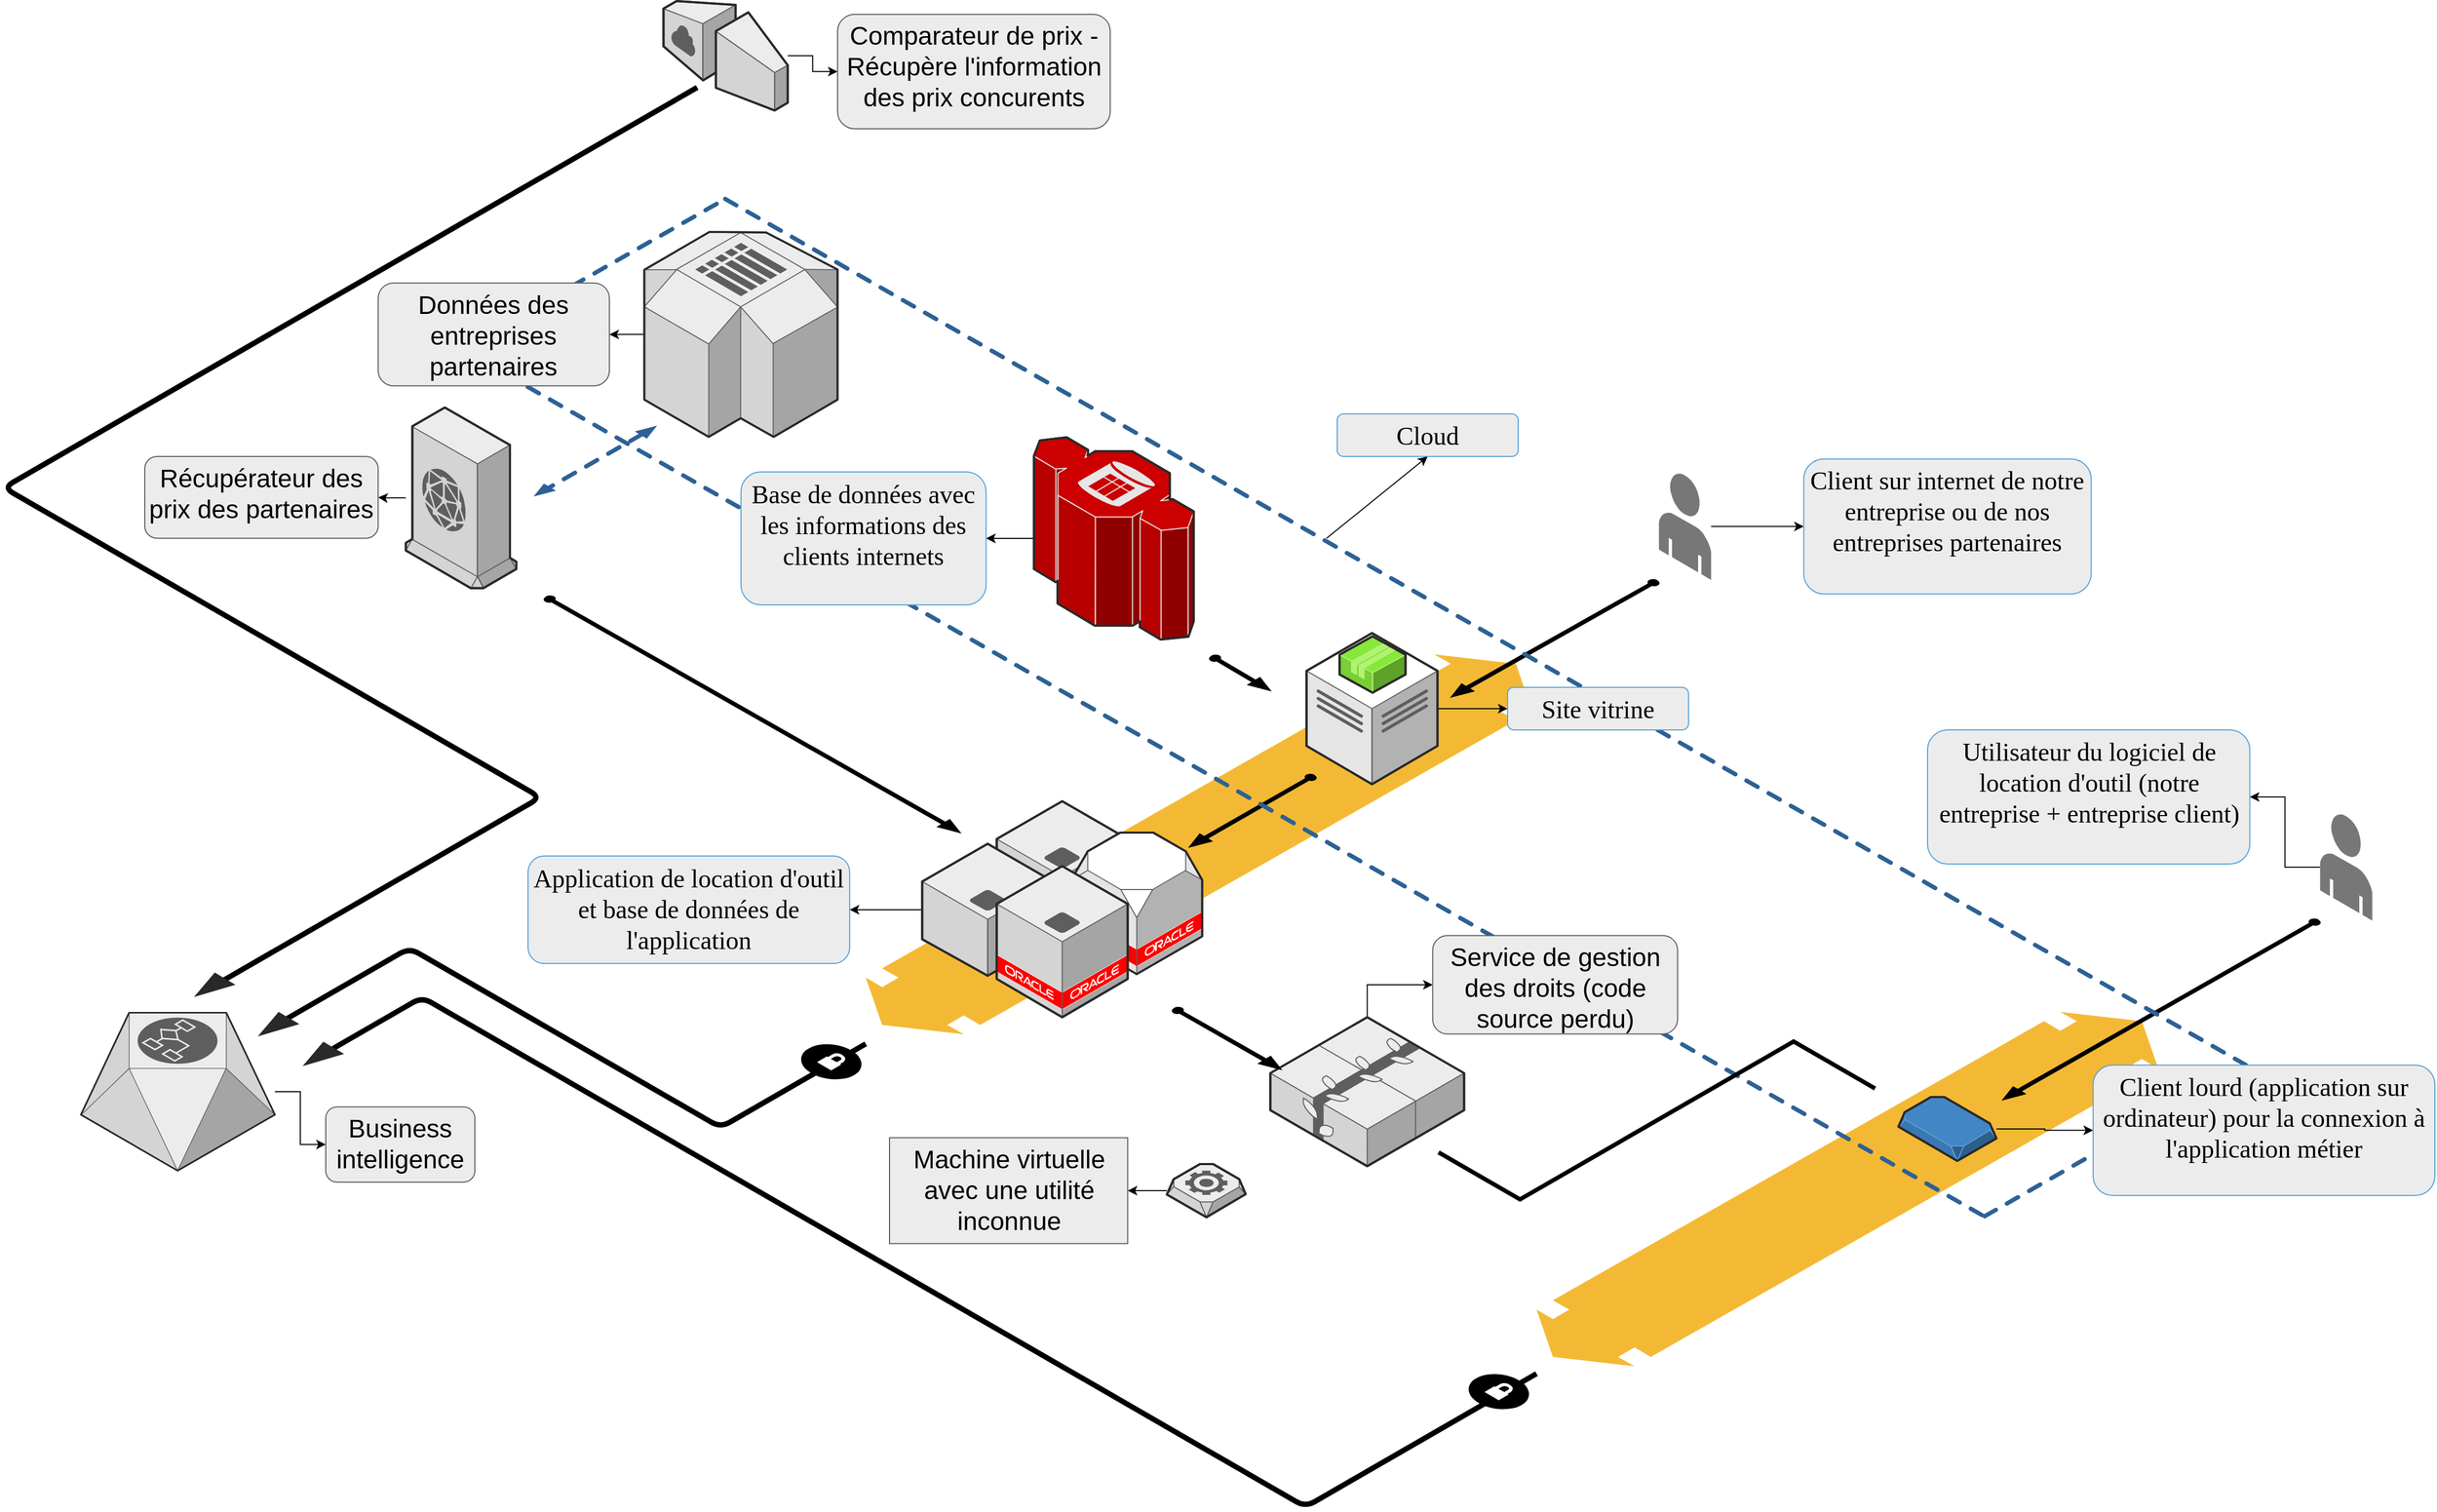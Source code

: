<mxfile version="22.1.18" type="github">
  <diagram name="Page-1" id="zQsdM3DyeJnqzr6DKcjN">
    <mxGraphModel dx="2625" dy="1415" grid="1" gridSize="10" guides="1" tooltips="1" connect="1" arrows="1" fold="1" page="1" pageScale="1" pageWidth="827" pageHeight="1169" math="0" shadow="0">
      <root>
        <mxCell id="0" />
        <mxCell id="1" parent="0" />
        <mxCell id="7_rvq_ozclFMB2NRb6k--53" value="" style="verticalLabelPosition=bottom;html=1;verticalAlign=top;strokeWidth=1;dashed=0;shape=mxgraph.aws3d.flatDoubleEdge;fillColor=#000000;aspect=fixed;rounded=1;shadow=0;comic=0;fontFamily=Verdana;fontSize=12;flipV=1;" vertex="1" parent="1">
          <mxGeometry x="1497.2" y="1030" width="584" height="333" as="geometry" />
        </mxCell>
        <mxCell id="7_rvq_ozclFMB2NRb6k--54" value="" style="verticalLabelPosition=bottom;html=1;verticalAlign=top;strokeWidth=1;dashed=0;shape=mxgraph.aws3d.flatDoubleEdge;fillColor=#000000;aspect=fixed;rounded=1;shadow=0;comic=0;fontFamily=Verdana;fontSize=12;flipV=1;" vertex="1" parent="1">
          <mxGeometry x="867.2" y="694" width="626" height="357" as="geometry" />
        </mxCell>
        <mxCell id="7_rvq_ozclFMB2NRb6k--55" value="" style="edgeStyle=isometricEdgeStyle;endArrow=none;html=1;labelBackgroundColor=none;strokeWidth=5;fontFamily=Verdana;fontSize=12;entryX=0.729;entryY=0.79;entryDx=0;entryDy=0;entryPerimeter=0;strokeColor=default;" edge="1" parent="1" target="7_rvq_ozclFMB2NRb6k--59">
          <mxGeometry width="50" height="100" relative="1" as="geometry">
            <mxPoint x="247.2" y="1010" as="sourcePoint" />
            <mxPoint x="157.2" y="770" as="targetPoint" />
            <Array as="points">
              <mxPoint x="270" y="660" />
            </Array>
          </mxGeometry>
        </mxCell>
        <mxCell id="7_rvq_ozclFMB2NRb6k--56" value="" style="edgeStyle=isometricEdgeStyle;endArrow=none;html=1;labelBackgroundColor=none;strokeColor=#000000;strokeWidth=5;fontFamily=Verdana;fontSize=12" edge="1" parent="1">
          <mxGeometry width="50" height="100" relative="1" as="geometry">
            <mxPoint x="317.2" y="1040" as="sourcePoint" />
            <mxPoint x="867.2" y="1060" as="targetPoint" />
            <Array as="points">
              <mxPoint x="577.2" y="1050" />
            </Array>
          </mxGeometry>
        </mxCell>
        <mxCell id="7_rvq_ozclFMB2NRb6k--113" value="" style="edgeStyle=orthogonalEdgeStyle;rounded=0;orthogonalLoop=1;jettySize=auto;html=1;" edge="1" parent="1" source="7_rvq_ozclFMB2NRb6k--57" target="7_rvq_ozclFMB2NRb6k--112">
          <mxGeometry relative="1" as="geometry" />
        </mxCell>
        <mxCell id="7_rvq_ozclFMB2NRb6k--57" value="" style="verticalLabelPosition=bottom;html=1;verticalAlign=top;strokeWidth=1;dashed=0;shape=mxgraph.aws3d.workflowService;fillColor=#ECECEC;strokeColor=#5E5E5E;aspect=fixed;rounded=1;shadow=0;comic=0;fontSize=12" vertex="1" parent="1">
          <mxGeometry x="130" y="1030.8" width="182.2" height="148.4" as="geometry" />
        </mxCell>
        <mxCell id="7_rvq_ozclFMB2NRb6k--115" value="" style="edgeStyle=orthogonalEdgeStyle;rounded=0;orthogonalLoop=1;jettySize=auto;html=1;" edge="1" parent="1" source="7_rvq_ozclFMB2NRb6k--58" target="7_rvq_ozclFMB2NRb6k--114">
          <mxGeometry relative="1" as="geometry" />
        </mxCell>
        <mxCell id="7_rvq_ozclFMB2NRb6k--58" value="" style="verticalLabelPosition=bottom;html=1;verticalAlign=top;strokeWidth=1;dashed=0;shape=mxgraph.aws3d.cloudfront;fillColor=#ECECEC;strokeColor=#5E5E5E;aspect=fixed;rounded=1;shadow=0;comic=0;fontSize=12" vertex="1" parent="1">
          <mxGeometry x="435.2" y="462" width="103.8" height="169.8" as="geometry" />
        </mxCell>
        <mxCell id="7_rvq_ozclFMB2NRb6k--92" value="" style="edgeStyle=orthogonalEdgeStyle;rounded=0;orthogonalLoop=1;jettySize=auto;html=1;" edge="1" parent="1" source="7_rvq_ozclFMB2NRb6k--59" target="7_rvq_ozclFMB2NRb6k--91">
          <mxGeometry relative="1" as="geometry" />
        </mxCell>
        <mxCell id="7_rvq_ozclFMB2NRb6k--59" value="" style="verticalLabelPosition=bottom;html=1;verticalAlign=top;strokeWidth=1;dashed=0;shape=mxgraph.aws3d.internetGateway;fillColor=#ECECEC;strokeColor=#5E5E5E;aspect=fixed;rounded=1;shadow=0;comic=0;fontSize=12;flipH=1;flipV=0;" vertex="1" parent="1">
          <mxGeometry x="677.2" y="80" width="116.7" height="102.8" as="geometry" />
        </mxCell>
        <mxCell id="7_rvq_ozclFMB2NRb6k--109" value="" style="edgeStyle=orthogonalEdgeStyle;rounded=0;orthogonalLoop=1;jettySize=auto;html=1;" edge="1" parent="1" source="7_rvq_ozclFMB2NRb6k--60" target="7_rvq_ozclFMB2NRb6k--108">
          <mxGeometry relative="1" as="geometry" />
        </mxCell>
        <mxCell id="7_rvq_ozclFMB2NRb6k--60" value="" style="verticalLabelPosition=bottom;html=1;verticalAlign=top;strokeWidth=1;dashed=0;shape=mxgraph.aws3d.redshift;fillColor=#CC0000;strokeColor=#E6E6E6;aspect=fixed;rounded=1;shadow=0;comic=0;fontSize=12" vertex="1" parent="1">
          <mxGeometry x="1025.2" y="490" width="150" height="190" as="geometry" />
        </mxCell>
        <mxCell id="7_rvq_ozclFMB2NRb6k--117" value="" style="edgeStyle=orthogonalEdgeStyle;rounded=0;orthogonalLoop=1;jettySize=auto;html=1;" edge="1" parent="1" source="7_rvq_ozclFMB2NRb6k--61" target="7_rvq_ozclFMB2NRb6k--116">
          <mxGeometry relative="1" as="geometry" />
        </mxCell>
        <mxCell id="7_rvq_ozclFMB2NRb6k--61" value="" style="verticalLabelPosition=bottom;html=1;verticalAlign=top;strokeWidth=1;dashed=0;shape=mxgraph.aws3d.simpleDb2;fillColor=#ECECEC;strokeColor=#5E5E5E;aspect=fixed;rounded=1;shadow=0;comic=0;fontSize=12" vertex="1" parent="1">
          <mxGeometry x="659.2" y="297" width="181.5" height="192.6" as="geometry" />
        </mxCell>
        <mxCell id="7_rvq_ozclFMB2NRb6k--62" value="" style="verticalLabelPosition=bottom;html=1;verticalAlign=top;strokeWidth=1;dashed=0;shape=mxgraph.aws3d.application_server;fillColor=#ECECEC;strokeColor=#5E5E5E;aspect=fixed;rounded=1;shadow=0;comic=0;fontSize=12" vertex="1" parent="1">
          <mxGeometry x="990.2" y="832" width="123" height="124" as="geometry" />
        </mxCell>
        <mxCell id="7_rvq_ozclFMB2NRb6k--111" style="edgeStyle=orthogonalEdgeStyle;rounded=0;orthogonalLoop=1;jettySize=auto;html=1;" edge="1" parent="1" source="7_rvq_ozclFMB2NRb6k--63" target="7_rvq_ozclFMB2NRb6k--110">
          <mxGeometry relative="1" as="geometry" />
        </mxCell>
        <mxCell id="7_rvq_ozclFMB2NRb6k--63" value="" style="verticalLabelPosition=bottom;html=1;verticalAlign=top;strokeWidth=1;dashed=0;shape=mxgraph.aws3d.application_server;fillColor=#ECECEC;strokeColor=#5E5E5E;aspect=fixed;rounded=1;shadow=0;comic=0;fontSize=12" vertex="1" parent="1">
          <mxGeometry x="920.2" y="872" width="123" height="124" as="geometry" />
        </mxCell>
        <mxCell id="7_rvq_ozclFMB2NRb6k--122" style="edgeStyle=orthogonalEdgeStyle;rounded=0;orthogonalLoop=1;jettySize=auto;html=1;entryX=0;entryY=0.5;entryDx=0;entryDy=0;" edge="1" parent="1" source="7_rvq_ozclFMB2NRb6k--64" target="7_rvq_ozclFMB2NRb6k--95">
          <mxGeometry relative="1" as="geometry" />
        </mxCell>
        <mxCell id="7_rvq_ozclFMB2NRb6k--64" value="" style="verticalLabelPosition=bottom;html=1;verticalAlign=top;strokeWidth=1;dashed=0;shape=mxgraph.aws3d.elasticBeanstalk;fillColor=#ECECEC;strokeColor=#5E5E5E;aspect=fixed;rounded=1;shadow=0;comic=0;fontSize=12" vertex="1" parent="1">
          <mxGeometry x="1247.2" y="1035" width="182" height="140" as="geometry" />
        </mxCell>
        <mxCell id="7_rvq_ozclFMB2NRb6k--107" style="edgeStyle=orthogonalEdgeStyle;rounded=0;orthogonalLoop=1;jettySize=auto;html=1;" edge="1" parent="1" source="7_rvq_ozclFMB2NRb6k--65" target="7_rvq_ozclFMB2NRb6k--106">
          <mxGeometry relative="1" as="geometry" />
        </mxCell>
        <mxCell id="7_rvq_ozclFMB2NRb6k--65" value="" style="verticalLabelPosition=bottom;html=1;verticalAlign=top;strokeWidth=1;dashed=0;shape=mxgraph.aws3d.dataCenter;fillColor=#ffffff;strokeColor=#5E5E5E;aspect=fixed;rounded=1;shadow=0;comic=0;fontSize=12" vertex="1" parent="1">
          <mxGeometry x="1281.2" y="674" width="123" height="142" as="geometry" />
        </mxCell>
        <mxCell id="7_rvq_ozclFMB2NRb6k--66" value="" style="verticalLabelPosition=bottom;html=1;verticalAlign=top;strokeWidth=1;dashed=0;shape=mxgraph.aws3d.application2;fillColor=#86E83A;strokeColor=#B0F373;aspect=fixed;rounded=1;shadow=0;comic=0;fontSize=12" vertex="1" parent="1">
          <mxGeometry x="1312.2" y="677" width="62" height="53" as="geometry" />
        </mxCell>
        <mxCell id="7_rvq_ozclFMB2NRb6k--67" value="" style="verticalLabelPosition=bottom;html=1;verticalAlign=top;strokeWidth=1;dashed=0;shape=mxgraph.aws3d.arrowhead;aspect=fixed;rounded=1;shadow=0;comic=0;fillColor=none;fontFamily=Verdana;fontSize=12;fontColor=#000000;flipV=1;" vertex="1" parent="1">
          <mxGeometry x="236.2" y="993" width="39" height="23" as="geometry" />
        </mxCell>
        <mxCell id="7_rvq_ozclFMB2NRb6k--68" value="" style="verticalLabelPosition=bottom;html=1;verticalAlign=top;strokeWidth=1;dashed=0;shape=mxgraph.aws3d.arrowhead;aspect=fixed;rounded=1;shadow=0;comic=0;fillColor=none;fontFamily=Verdana;fontSize=12;fontColor=#000000;flipV=1;" vertex="1" parent="1">
          <mxGeometry x="296.2" y="1030" width="39" height="23" as="geometry" />
        </mxCell>
        <mxCell id="7_rvq_ozclFMB2NRb6k--69" value="" style="verticalLabelPosition=bottom;html=1;verticalAlign=top;strokeWidth=1;dashed=0;shape=mxgraph.aws3d.dashedEdgeDouble;fillColor=#000000;aspect=fixed;rounded=1;shadow=0;comic=0;fontFamily=Verdana;fontSize=12;flipV=1;" vertex="1" parent="1">
          <mxGeometry x="555.2" y="479" width="116" height="66.67" as="geometry" />
        </mxCell>
        <mxCell id="7_rvq_ozclFMB2NRb6k--70" value="" style="verticalLabelPosition=bottom;html=1;verticalAlign=top;strokeWidth=1;dashed=0;shape=mxgraph.aws3d.arrowSE;fillColor=#000000;aspect=fixed;rounded=1;shadow=0;comic=0;fontFamily=Verdana;fontSize=12" vertex="1" parent="1">
          <mxGeometry x="1190.2" y="695" width="57" height="33" as="geometry" />
        </mxCell>
        <mxCell id="7_rvq_ozclFMB2NRb6k--71" value="" style="verticalLabelPosition=bottom;html=1;verticalAlign=top;strokeWidth=1;dashed=0;shape=mxgraph.aws3d.arrowSW;fillColor=#000000;aspect=fixed;rounded=1;shadow=0;comic=0;fontFamily=Verdana;fontSize=12" vertex="1" parent="1">
          <mxGeometry x="1417.2" y="624" width="195" height="110" as="geometry" />
        </mxCell>
        <mxCell id="7_rvq_ozclFMB2NRb6k--72" value="" style="verticalLabelPosition=bottom;html=1;verticalAlign=top;strokeWidth=1;dashed=0;shape=mxgraph.aws3d.arrowSW;fillColor=#000000;aspect=fixed;rounded=1;shadow=0;comic=0;fontFamily=Verdana;fontSize=12" vertex="1" parent="1">
          <mxGeometry x="1171.2" y="807" width="119" height="68" as="geometry" />
        </mxCell>
        <mxCell id="7_rvq_ozclFMB2NRb6k--73" value="" style="verticalLabelPosition=bottom;html=1;verticalAlign=top;strokeWidth=1;dashed=0;shape=mxgraph.aws3d.arrowSE;fillColor=#000000;aspect=fixed;rounded=1;shadow=0;comic=0;fontFamily=Verdana;fontSize=12" vertex="1" parent="1">
          <mxGeometry x="565.2" y="639.4" width="390.59" height="222.1" as="geometry" />
        </mxCell>
        <mxCell id="7_rvq_ozclFMB2NRb6k--98" value="" style="edgeStyle=orthogonalEdgeStyle;rounded=0;orthogonalLoop=1;jettySize=auto;html=1;" edge="1" parent="1" source="7_rvq_ozclFMB2NRb6k--74" target="7_rvq_ozclFMB2NRb6k--97">
          <mxGeometry relative="1" as="geometry" />
        </mxCell>
        <mxCell id="7_rvq_ozclFMB2NRb6k--74" value="" style="verticalLabelPosition=bottom;html=1;verticalAlign=top;strokeWidth=1;dashed=0;shape=mxgraph.aws3d.snapshot;fillColor=#4286c5;strokeColor=#57A2D8;aspect=fixed;rounded=1;shadow=0;comic=0;fontFamily=Verdana;fontSize=12" vertex="1" parent="1">
          <mxGeometry x="1837.2" y="1110" width="92" height="60" as="geometry" />
        </mxCell>
        <mxCell id="7_rvq_ozclFMB2NRb6k--75" value="" style="verticalLabelPosition=bottom;html=1;verticalAlign=top;strokeWidth=1;dashed=0;shape=mxgraph.aws3d.arrowSW;fillColor=#000000;aspect=fixed;rounded=1;shadow=0;comic=0;fontFamily=Verdana;fontSize=12" vertex="1" parent="1">
          <mxGeometry x="1935.2" y="943" width="298" height="169.59" as="geometry" />
        </mxCell>
        <mxCell id="7_rvq_ozclFMB2NRb6k--76" value="" style="verticalLabelPosition=bottom;html=1;verticalAlign=top;strokeWidth=1;dashed=0;shape=mxgraph.aws3d.dashedArrowlessEdge;aspect=fixed;rounded=1;shadow=0;comic=0;fontFamily=Verdana;fontSize=12" vertex="1" parent="1">
          <mxGeometry x="735.2" y="266" width="1432" height="816" as="geometry" />
        </mxCell>
        <mxCell id="7_rvq_ozclFMB2NRb6k--77" value="" style="verticalLabelPosition=bottom;html=1;verticalAlign=top;strokeWidth=1;dashed=0;shape=mxgraph.aws3d.dashedArrowlessEdge;aspect=fixed;rounded=1;shadow=0;comic=0;fontFamily=Verdana;fontSize=12" vertex="1" parent="1">
          <mxGeometry x="487.2" y="407" width="1432" height="816" as="geometry" />
        </mxCell>
        <mxCell id="7_rvq_ozclFMB2NRb6k--78" value="" style="verticalLabelPosition=bottom;html=1;verticalAlign=top;strokeWidth=1;dashed=0;shape=mxgraph.aws3d.dashedArrowlessEdge;fillColor=#000000;aspect=fixed;rounded=1;shadow=0;comic=0;fontFamily=Verdana;fontSize=12;fontColor=#000000;flipV=1;" vertex="1" parent="1">
          <mxGeometry x="487.2" y="266" width="248" height="141" as="geometry" />
        </mxCell>
        <mxCell id="7_rvq_ozclFMB2NRb6k--79" value="" style="verticalLabelPosition=bottom;html=1;verticalAlign=top;strokeWidth=1;dashed=0;shape=mxgraph.aws3d.dashedArrowlessEdge;aspect=fixed;rounded=1;shadow=0;comic=0;fontFamily=Verdana;fontSize=12;flipV=1;" vertex="1" parent="1">
          <mxGeometry x="1918.2" y="1080" width="249" height="142" as="geometry" />
        </mxCell>
        <mxCell id="7_rvq_ozclFMB2NRb6k--80" value="" style="verticalLabelPosition=bottom;html=1;verticalAlign=top;strokeWidth=1;dashed=0;shape=mxgraph.aws3d.secureConnection;fillColor=#000000;strokeColor=#ffffff;aspect=fixed;rounded=1;shadow=0;comic=0;fontSize=12" vertex="1" parent="1">
          <mxGeometry x="806.2" y="1060" width="57.0" height="34" as="geometry" />
        </mxCell>
        <mxCell id="7_rvq_ozclFMB2NRb6k--81" value="" style="edgeStyle=isometricEdgeStyle;endArrow=none;html=1;labelBackgroundColor=none;strokeWidth=5;fontFamily=Verdana;fontSize=12" edge="1" parent="1">
          <mxGeometry width="50" height="100" relative="1" as="geometry">
            <mxPoint x="357.2" y="1070" as="sourcePoint" />
            <mxPoint x="1497.2" y="1370" as="targetPoint" />
            <Array as="points">
              <mxPoint x="890" y="1270" />
            </Array>
          </mxGeometry>
        </mxCell>
        <mxCell id="7_rvq_ozclFMB2NRb6k--82" value="" style="verticalLabelPosition=bottom;html=1;verticalAlign=top;strokeWidth=1;dashed=0;shape=mxgraph.aws3d.arrowhead;aspect=fixed;rounded=1;shadow=0;comic=0;fillColor=none;fontFamily=Verdana;fontSize=12;fontColor=#000000;flipV=1;" vertex="1" parent="1">
          <mxGeometry x="338.2" y="1058" width="39" height="23" as="geometry" />
        </mxCell>
        <mxCell id="7_rvq_ozclFMB2NRb6k--83" value="" style="verticalLabelPosition=bottom;html=1;verticalAlign=top;strokeWidth=1;dashed=0;shape=mxgraph.aws3d.secureConnection;fillColor=#000000;strokeColor=#ffffff;aspect=fixed;rounded=1;shadow=0;comic=0;fontSize=12" vertex="1" parent="1">
          <mxGeometry x="1433.2" y="1370" width="57.0" height="34" as="geometry" />
        </mxCell>
        <mxCell id="7_rvq_ozclFMB2NRb6k--84" value="" style="endArrow=none;html=1;rounded=0;strokeWidth=4;edgeStyle=isometricEdgeStyle;elbow=vertical;" edge="1" parent="1">
          <mxGeometry width="50" height="50" relative="1" as="geometry">
            <mxPoint x="1815.2" y="1102" as="sourcePoint" />
            <mxPoint x="1405.2" y="1162" as="targetPoint" />
          </mxGeometry>
        </mxCell>
        <mxCell id="7_rvq_ozclFMB2NRb6k--85" value="" style="verticalLabelPosition=bottom;html=1;verticalAlign=top;strokeWidth=1;align=center;outlineConnect=0;dashed=0;outlineConnect=0;shape=mxgraph.aws3d.oracleDbServer;fillColor=#ffffff;strokeColor=#5E5E5E;aspect=fixed;" vertex="1" parent="1">
          <mxGeometry x="1060.2" y="861.5" width="123" height="133" as="geometry" />
        </mxCell>
        <mxCell id="7_rvq_ozclFMB2NRb6k--86" value="" style="verticalLabelPosition=bottom;html=1;verticalAlign=top;strokeWidth=1;align=center;outlineConnect=0;dashed=0;outlineConnect=0;shape=mxgraph.aws3d.oracleServer;fillColor=#ECECEC;strokeColor=#5E5E5E;aspect=fixed;" vertex="1" parent="1">
          <mxGeometry x="990.2" y="893" width="123" height="142" as="geometry" />
        </mxCell>
        <mxCell id="7_rvq_ozclFMB2NRb6k--118" value="" style="edgeStyle=orthogonalEdgeStyle;rounded=0;orthogonalLoop=1;jettySize=auto;html=1;" edge="1" parent="1" source="7_rvq_ozclFMB2NRb6k--87" target="7_rvq_ozclFMB2NRb6k--104">
          <mxGeometry relative="1" as="geometry" />
        </mxCell>
        <mxCell id="7_rvq_ozclFMB2NRb6k--87" value="" style="verticalLabelPosition=bottom;html=1;verticalAlign=top;strokeWidth=1;align=center;outlineConnect=0;dashed=0;outlineConnect=0;shape=mxgraph.aws3d.end_user;strokeColor=none;fillColor=#777777;aspect=fixed;" vertex="1" parent="1">
          <mxGeometry x="1612.2" y="523.54" width="49" height="100.46" as="geometry" />
        </mxCell>
        <mxCell id="7_rvq_ozclFMB2NRb6k--119" value="" style="edgeStyle=orthogonalEdgeStyle;rounded=0;orthogonalLoop=1;jettySize=auto;html=1;" edge="1" parent="1" source="7_rvq_ozclFMB2NRb6k--88" target="7_rvq_ozclFMB2NRb6k--102">
          <mxGeometry relative="1" as="geometry" />
        </mxCell>
        <mxCell id="7_rvq_ozclFMB2NRb6k--88" value="" style="verticalLabelPosition=bottom;html=1;verticalAlign=top;strokeWidth=1;align=center;outlineConnect=0;dashed=0;outlineConnect=0;shape=mxgraph.aws3d.end_user;strokeColor=none;fillColor=#777777;aspect=fixed;" vertex="1" parent="1">
          <mxGeometry x="2233.2" y="843.77" width="49" height="100.46" as="geometry" />
        </mxCell>
        <mxCell id="7_rvq_ozclFMB2NRb6k--94" value="" style="edgeStyle=orthogonalEdgeStyle;rounded=0;orthogonalLoop=1;jettySize=auto;html=1;" edge="1" parent="1" source="7_rvq_ozclFMB2NRb6k--89" target="7_rvq_ozclFMB2NRb6k--93">
          <mxGeometry relative="1" as="geometry" />
        </mxCell>
        <mxCell id="7_rvq_ozclFMB2NRb6k--89" value="" style="verticalLabelPosition=bottom;html=1;verticalAlign=top;strokeWidth=1;align=center;outlineConnect=0;dashed=0;outlineConnect=0;shape=mxgraph.aws3d.worker;fillColor=#ECECEC;strokeColor=#5E5E5E;aspect=fixed;" vertex="1" parent="1">
          <mxGeometry x="1150" y="1173" width="74" height="50" as="geometry" />
        </mxCell>
        <mxCell id="7_rvq_ozclFMB2NRb6k--90" value="" style="verticalLabelPosition=bottom;html=1;verticalAlign=top;strokeWidth=1;dashed=0;shape=mxgraph.aws3d.arrowSE;fillColor=#000000;aspect=fixed;rounded=1;shadow=0;comic=0;fontFamily=Verdana;fontSize=12" vertex="1" parent="1">
          <mxGeometry x="1155.2" y="1026" width="102" height="58" as="geometry" />
        </mxCell>
        <mxCell id="7_rvq_ozclFMB2NRb6k--91" value="&lt;font style=&quot;font-size: 24px;&quot;&gt;Comparateur de prix - Récupère l&#39;information des prix concurents&lt;/font&gt;" style="whiteSpace=wrap;html=1;verticalAlign=top;fillColor=#ECECEC;strokeColor=#5E5E5E;strokeWidth=1;dashed=0;rounded=1;shadow=0;comic=0;" vertex="1" parent="1">
          <mxGeometry x="840.7" y="92.45" width="256.1" height="107.55" as="geometry" />
        </mxCell>
        <mxCell id="7_rvq_ozclFMB2NRb6k--93" value="&lt;font style=&quot;font-size: 24px;&quot;&gt;Machine virtuelle avec une utilité inconnue&lt;/font&gt;" style="whiteSpace=wrap;html=1;verticalAlign=top;fillColor=#ECECEC;strokeColor=#5E5E5E;strokeWidth=1;dashed=0;" vertex="1" parent="1">
          <mxGeometry x="889.5" y="1148.25" width="223.7" height="99.5" as="geometry" />
        </mxCell>
        <mxCell id="7_rvq_ozclFMB2NRb6k--95" value="&lt;font style=&quot;font-size: 24px;&quot;&gt;Service de gestion des droits (code source perdu)&lt;/font&gt;" style="whiteSpace=wrap;html=1;verticalAlign=top;fillColor=#ECECEC;strokeColor=#5E5E5E;strokeWidth=1;dashed=0;rounded=1;shadow=0;comic=0;" vertex="1" parent="1">
          <mxGeometry x="1399.7" y="958.25" width="230" height="92.5" as="geometry" />
        </mxCell>
        <mxCell id="7_rvq_ozclFMB2NRb6k--97" value="&lt;font style=&quot;font-size: 24px;&quot;&gt;Client lourd (application sur ordinateur) pour la connexion à l&#39;application métier&lt;/font&gt;" style="whiteSpace=wrap;html=1;fontFamily=Verdana;verticalAlign=top;fillColor=#ECECEC;strokeColor=#57A2D8;strokeWidth=1;dashed=0;rounded=1;shadow=0;comic=0;" vertex="1" parent="1">
          <mxGeometry x="2020" y="1080" width="321" height="122.5" as="geometry" />
        </mxCell>
        <mxCell id="7_rvq_ozclFMB2NRb6k--102" value="&lt;font style=&quot;font-size: 24px;&quot;&gt;Utilisateur du logiciel de location d&#39;outil (notre entreprise + entreprise client)&lt;/font&gt;" style="whiteSpace=wrap;html=1;fontFamily=Verdana;verticalAlign=top;fillColor=#ECECEC;strokeColor=#57A2D8;strokeWidth=1;dashed=0;rounded=1;shadow=0;comic=0;" vertex="1" parent="1">
          <mxGeometry x="1864.5" y="765" width="302.7" height="126" as="geometry" />
        </mxCell>
        <mxCell id="7_rvq_ozclFMB2NRb6k--104" value="&lt;font style=&quot;font-size: 24px;&quot;&gt;Client sur internet de notre entreprise ou de nos entreprises partenaires&lt;/font&gt;" style="whiteSpace=wrap;html=1;fontFamily=Verdana;verticalAlign=top;fillColor=#ECECEC;strokeColor=#57A2D8;strokeWidth=1;dashed=0;rounded=1;shadow=0;comic=0;" vertex="1" parent="1">
          <mxGeometry x="1748.2" y="510.34" width="270" height="126.85" as="geometry" />
        </mxCell>
        <mxCell id="7_rvq_ozclFMB2NRb6k--106" value="&lt;font style=&quot;font-size: 24px;&quot;&gt;Site vitrine&lt;/font&gt;" style="whiteSpace=wrap;html=1;fontFamily=Verdana;verticalAlign=top;fillColor=#ECECEC;strokeColor=#57A2D8;strokeWidth=1;dashed=0;rounded=1;shadow=0;comic=0;" vertex="1" parent="1">
          <mxGeometry x="1470" y="725" width="170" height="40" as="geometry" />
        </mxCell>
        <mxCell id="7_rvq_ozclFMB2NRb6k--108" value="&lt;font style=&quot;font-size: 24px;&quot;&gt;Base de données avec les informations des clients internets&lt;/font&gt;" style="whiteSpace=wrap;html=1;fontFamily=Verdana;verticalAlign=top;fillColor=#ECECEC;strokeColor=#57A2D8;strokeWidth=1;dashed=0;rounded=1;shadow=0;comic=0;" vertex="1" parent="1">
          <mxGeometry x="750" y="522.5" width="230.2" height="125" as="geometry" />
        </mxCell>
        <mxCell id="7_rvq_ozclFMB2NRb6k--110" value="&lt;font style=&quot;font-size: 24px;&quot;&gt;Application de location d&#39;outil et base de données de l&#39;application&lt;/font&gt;" style="whiteSpace=wrap;html=1;fontFamily=Verdana;verticalAlign=top;fillColor=#ECECEC;strokeColor=#57A2D8;strokeWidth=1;dashed=0;rounded=1;shadow=0;comic=0;" vertex="1" parent="1">
          <mxGeometry x="550" y="883.5" width="302.09" height="101" as="geometry" />
        </mxCell>
        <mxCell id="7_rvq_ozclFMB2NRb6k--112" value="&lt;font style=&quot;font-size: 24px;&quot;&gt;Business intelligence&lt;/font&gt;" style="whiteSpace=wrap;html=1;verticalAlign=top;fillColor=#ECECEC;strokeColor=#5E5E5E;strokeWidth=1;dashed=0;rounded=1;shadow=0;comic=0;" vertex="1" parent="1">
          <mxGeometry x="360" y="1119.2" width="140" height="70.8" as="geometry" />
        </mxCell>
        <mxCell id="7_rvq_ozclFMB2NRb6k--114" value="&lt;font style=&quot;font-size: 24px;&quot;&gt;Récupérateur des prix des partenaires&lt;/font&gt;" style="whiteSpace=wrap;html=1;verticalAlign=top;fillColor=#ECECEC;strokeColor=#5E5E5E;strokeWidth=1;dashed=0;rounded=1;shadow=0;comic=0;" vertex="1" parent="1">
          <mxGeometry x="190" y="508" width="219.2" height="76.9" as="geometry" />
        </mxCell>
        <mxCell id="7_rvq_ozclFMB2NRb6k--116" value="&lt;font style=&quot;font-size: 24px;&quot;&gt;Données des entreprises partenaires&lt;/font&gt;" style="whiteSpace=wrap;html=1;verticalAlign=top;fillColor=#ECECEC;strokeColor=#5E5E5E;strokeWidth=1;dashed=0;rounded=1;shadow=0;comic=0;" vertex="1" parent="1">
          <mxGeometry x="409.2" y="344.95" width="217.2" height="96.7" as="geometry" />
        </mxCell>
        <mxCell id="7_rvq_ozclFMB2NRb6k--123" value="" style="endArrow=classic;html=1;rounded=0;entryX=0.5;entryY=1;entryDx=0;entryDy=0;" edge="1" parent="1" target="7_rvq_ozclFMB2NRb6k--124">
          <mxGeometry width="50" height="50" relative="1" as="geometry">
            <mxPoint x="1300" y="584.9" as="sourcePoint" />
            <mxPoint x="1350" y="534.9" as="targetPoint" />
          </mxGeometry>
        </mxCell>
        <mxCell id="7_rvq_ozclFMB2NRb6k--124" value="&lt;font style=&quot;font-size: 24px;&quot;&gt;Cloud&lt;/font&gt;" style="whiteSpace=wrap;html=1;fontFamily=Verdana;verticalAlign=top;fillColor=#ECECEC;strokeColor=#57A2D8;strokeWidth=1;dashed=0;rounded=1;shadow=0;comic=0;" vertex="1" parent="1">
          <mxGeometry x="1310" y="468" width="170" height="40" as="geometry" />
        </mxCell>
      </root>
    </mxGraphModel>
  </diagram>
</mxfile>
